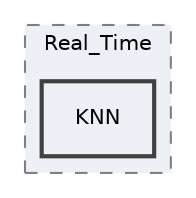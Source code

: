 digraph "/home/bruh/Documents/GitHub/cleaned_and_commented/Real_Time/KNN"
{
 // LATEX_PDF_SIZE
  edge [fontname="Helvetica",fontsize="10",labelfontname="Helvetica",labelfontsize="10"];
  node [fontname="Helvetica",fontsize="10",shape=record];
  compound=true
  subgraph clusterdir_861de89f66ca9f15b5c2ae42c47b4a1e {
    graph [ bgcolor="#edf0f7", pencolor="grey50", style="filled,dashed,", label="Real_Time", fontname="Helvetica", fontsize="10", URL="dir_861de89f66ca9f15b5c2ae42c47b4a1e.html"]
  dir_c524500cc7d9c56e9dfe4e52b6986f1d [shape=box, label="KNN", style="filled,bold,", fillcolor="#edf0f7", color="grey25", URL="dir_c524500cc7d9c56e9dfe4e52b6986f1d.html"];
  }
}

